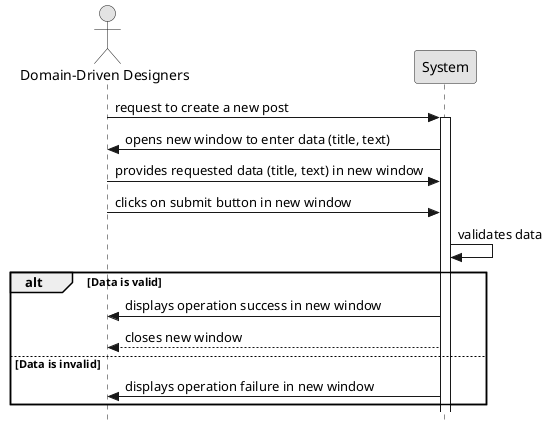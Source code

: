 @startuml
skinparam monochrome true
skinparam packageStyle rectangle
skinparam shadowing false
skinparam style strictuml

actor "Domain-Driven Designers" as User
participant System as System

User -> System: request to create a new post
activate System
System -> User: opens new window to enter data (title, text)
User -> System: provides requested data (title, text) in new window
User -> System: clicks on submit button in new window
System -> System: validates data
alt Data is valid
    System -> User: displays operation success in new window
    System --> User: closes new window
else Data is invalid
    System -> User: displays operation failure in new window
end

@enduml







